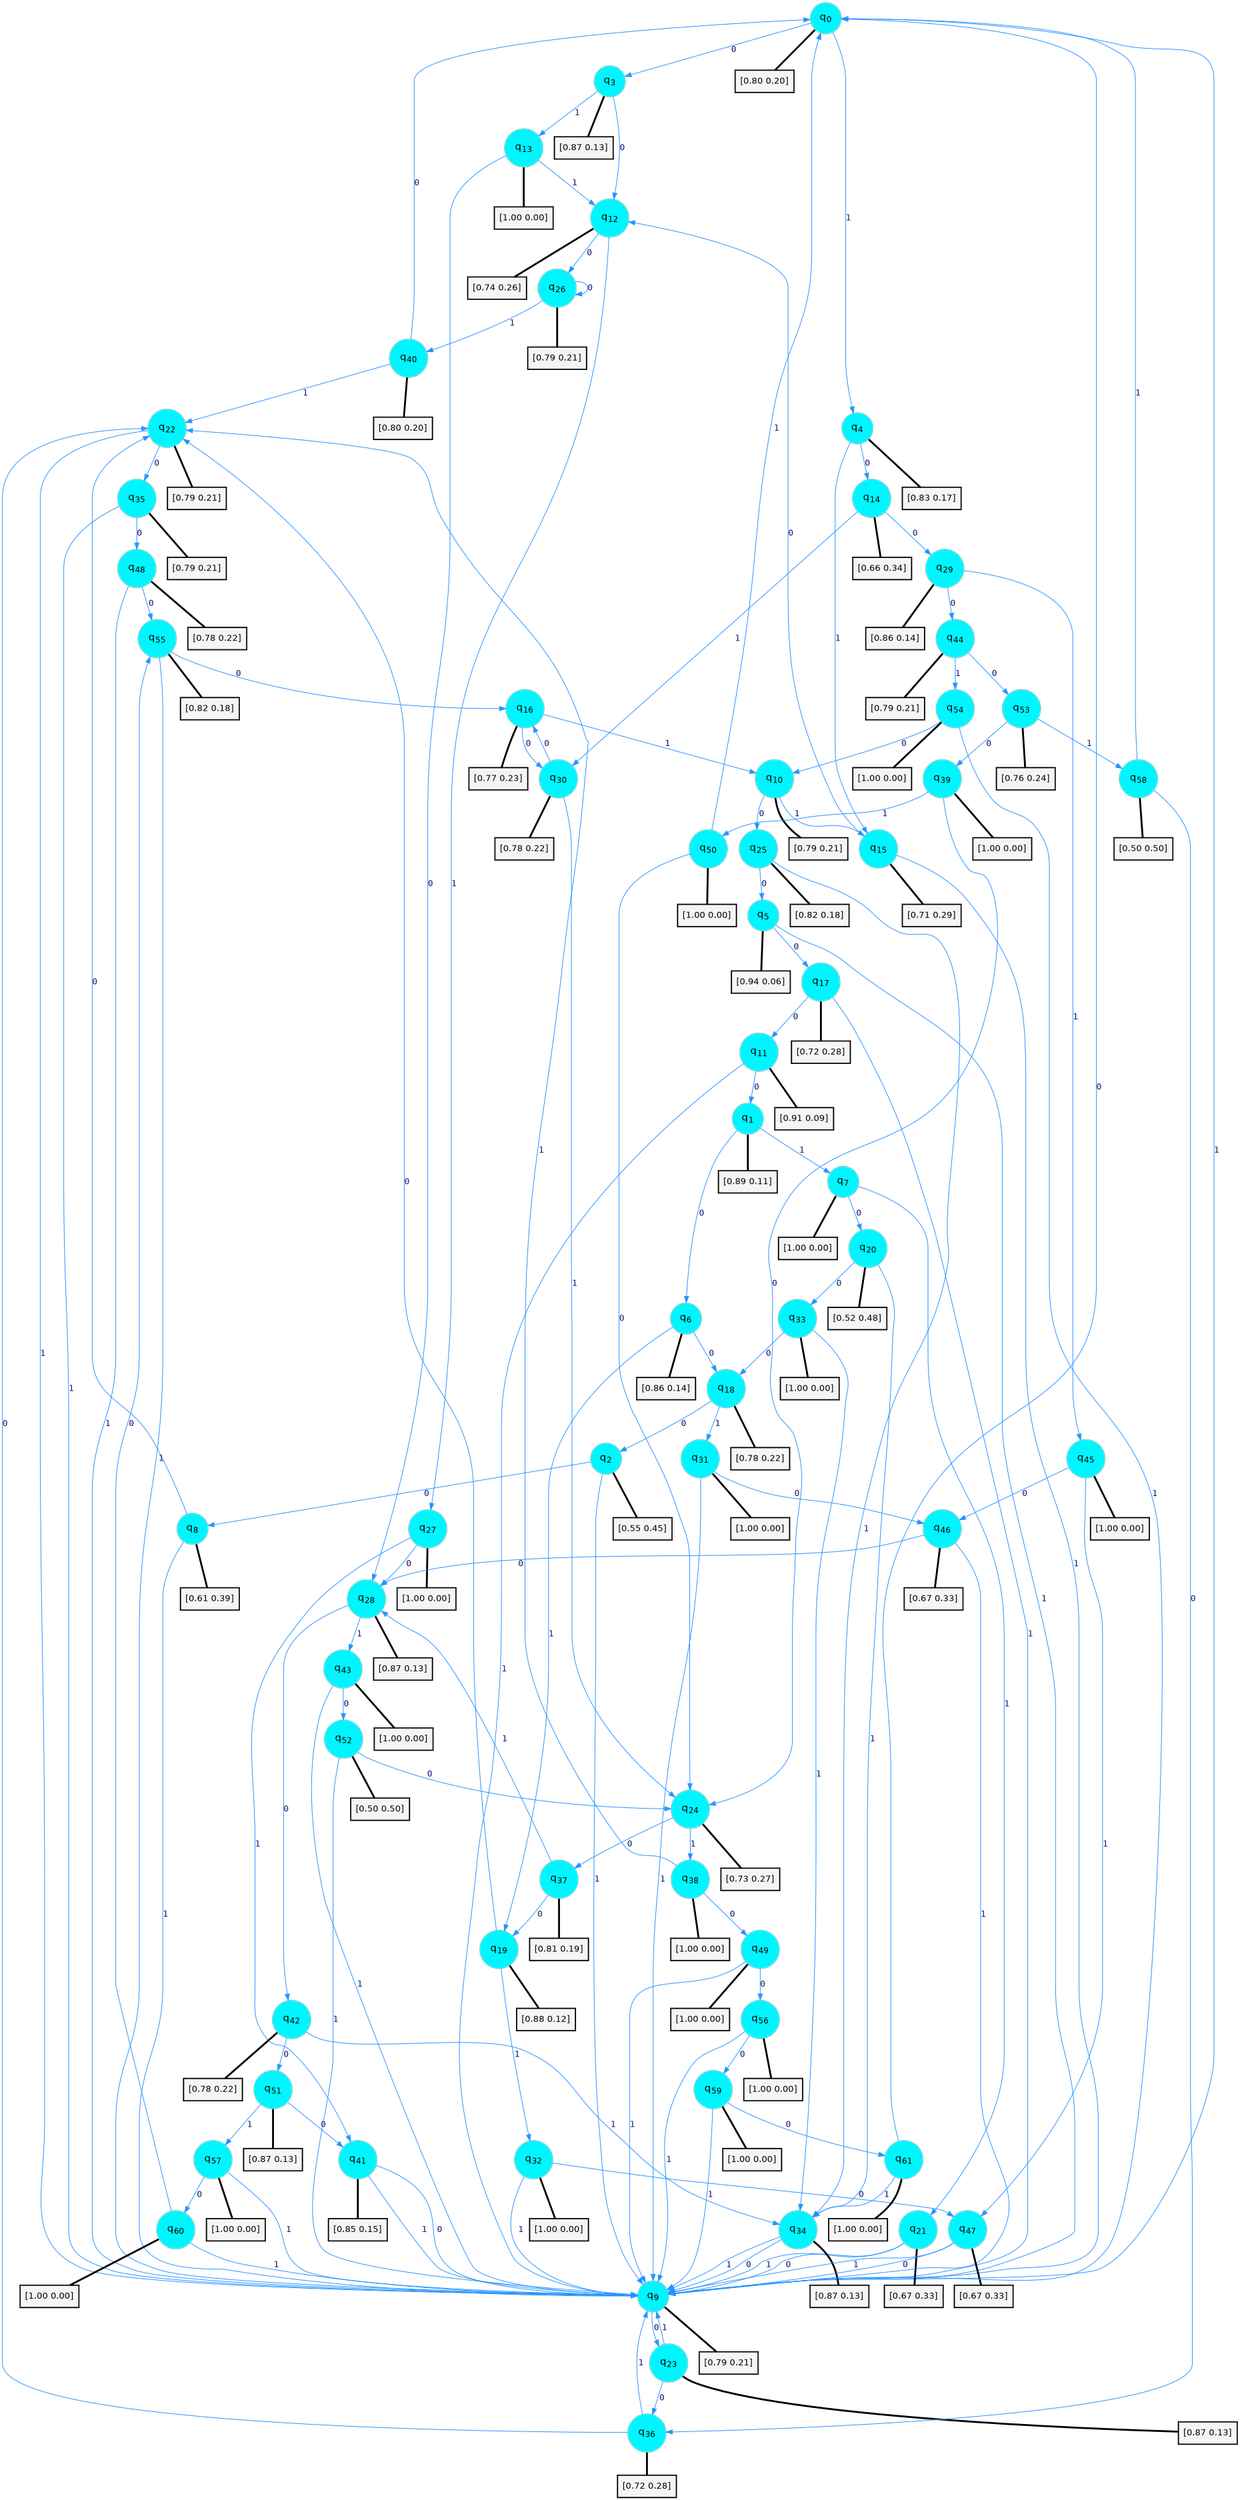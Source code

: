 digraph G {
graph [
bgcolor=transparent, dpi=300, rankdir=TD, size="40,25"];
node [
color=gray, fillcolor=turquoise1, fontcolor=black, fontname=Helvetica, fontsize=16, fontweight=bold, shape=circle, style=filled];
edge [
arrowsize=1, color=dodgerblue1, fontcolor=midnightblue, fontname=courier, fontweight=bold, penwidth=1, style=solid, weight=20];
0[label=<q<SUB>0</SUB>>];
1[label=<q<SUB>1</SUB>>];
2[label=<q<SUB>2</SUB>>];
3[label=<q<SUB>3</SUB>>];
4[label=<q<SUB>4</SUB>>];
5[label=<q<SUB>5</SUB>>];
6[label=<q<SUB>6</SUB>>];
7[label=<q<SUB>7</SUB>>];
8[label=<q<SUB>8</SUB>>];
9[label=<q<SUB>9</SUB>>];
10[label=<q<SUB>10</SUB>>];
11[label=<q<SUB>11</SUB>>];
12[label=<q<SUB>12</SUB>>];
13[label=<q<SUB>13</SUB>>];
14[label=<q<SUB>14</SUB>>];
15[label=<q<SUB>15</SUB>>];
16[label=<q<SUB>16</SUB>>];
17[label=<q<SUB>17</SUB>>];
18[label=<q<SUB>18</SUB>>];
19[label=<q<SUB>19</SUB>>];
20[label=<q<SUB>20</SUB>>];
21[label=<q<SUB>21</SUB>>];
22[label=<q<SUB>22</SUB>>];
23[label=<q<SUB>23</SUB>>];
24[label=<q<SUB>24</SUB>>];
25[label=<q<SUB>25</SUB>>];
26[label=<q<SUB>26</SUB>>];
27[label=<q<SUB>27</SUB>>];
28[label=<q<SUB>28</SUB>>];
29[label=<q<SUB>29</SUB>>];
30[label=<q<SUB>30</SUB>>];
31[label=<q<SUB>31</SUB>>];
32[label=<q<SUB>32</SUB>>];
33[label=<q<SUB>33</SUB>>];
34[label=<q<SUB>34</SUB>>];
35[label=<q<SUB>35</SUB>>];
36[label=<q<SUB>36</SUB>>];
37[label=<q<SUB>37</SUB>>];
38[label=<q<SUB>38</SUB>>];
39[label=<q<SUB>39</SUB>>];
40[label=<q<SUB>40</SUB>>];
41[label=<q<SUB>41</SUB>>];
42[label=<q<SUB>42</SUB>>];
43[label=<q<SUB>43</SUB>>];
44[label=<q<SUB>44</SUB>>];
45[label=<q<SUB>45</SUB>>];
46[label=<q<SUB>46</SUB>>];
47[label=<q<SUB>47</SUB>>];
48[label=<q<SUB>48</SUB>>];
49[label=<q<SUB>49</SUB>>];
50[label=<q<SUB>50</SUB>>];
51[label=<q<SUB>51</SUB>>];
52[label=<q<SUB>52</SUB>>];
53[label=<q<SUB>53</SUB>>];
54[label=<q<SUB>54</SUB>>];
55[label=<q<SUB>55</SUB>>];
56[label=<q<SUB>56</SUB>>];
57[label=<q<SUB>57</SUB>>];
58[label=<q<SUB>58</SUB>>];
59[label=<q<SUB>59</SUB>>];
60[label=<q<SUB>60</SUB>>];
61[label=<q<SUB>61</SUB>>];
62[label="[0.80 0.20]", shape=box,fontcolor=black, fontname=Helvetica, fontsize=14, penwidth=2, fillcolor=whitesmoke,color=black];
63[label="[0.89 0.11]", shape=box,fontcolor=black, fontname=Helvetica, fontsize=14, penwidth=2, fillcolor=whitesmoke,color=black];
64[label="[0.55 0.45]", shape=box,fontcolor=black, fontname=Helvetica, fontsize=14, penwidth=2, fillcolor=whitesmoke,color=black];
65[label="[0.87 0.13]", shape=box,fontcolor=black, fontname=Helvetica, fontsize=14, penwidth=2, fillcolor=whitesmoke,color=black];
66[label="[0.83 0.17]", shape=box,fontcolor=black, fontname=Helvetica, fontsize=14, penwidth=2, fillcolor=whitesmoke,color=black];
67[label="[0.94 0.06]", shape=box,fontcolor=black, fontname=Helvetica, fontsize=14, penwidth=2, fillcolor=whitesmoke,color=black];
68[label="[0.86 0.14]", shape=box,fontcolor=black, fontname=Helvetica, fontsize=14, penwidth=2, fillcolor=whitesmoke,color=black];
69[label="[1.00 0.00]", shape=box,fontcolor=black, fontname=Helvetica, fontsize=14, penwidth=2, fillcolor=whitesmoke,color=black];
70[label="[0.61 0.39]", shape=box,fontcolor=black, fontname=Helvetica, fontsize=14, penwidth=2, fillcolor=whitesmoke,color=black];
71[label="[0.79 0.21]", shape=box,fontcolor=black, fontname=Helvetica, fontsize=14, penwidth=2, fillcolor=whitesmoke,color=black];
72[label="[0.79 0.21]", shape=box,fontcolor=black, fontname=Helvetica, fontsize=14, penwidth=2, fillcolor=whitesmoke,color=black];
73[label="[0.91 0.09]", shape=box,fontcolor=black, fontname=Helvetica, fontsize=14, penwidth=2, fillcolor=whitesmoke,color=black];
74[label="[0.74 0.26]", shape=box,fontcolor=black, fontname=Helvetica, fontsize=14, penwidth=2, fillcolor=whitesmoke,color=black];
75[label="[1.00 0.00]", shape=box,fontcolor=black, fontname=Helvetica, fontsize=14, penwidth=2, fillcolor=whitesmoke,color=black];
76[label="[0.66 0.34]", shape=box,fontcolor=black, fontname=Helvetica, fontsize=14, penwidth=2, fillcolor=whitesmoke,color=black];
77[label="[0.71 0.29]", shape=box,fontcolor=black, fontname=Helvetica, fontsize=14, penwidth=2, fillcolor=whitesmoke,color=black];
78[label="[0.77 0.23]", shape=box,fontcolor=black, fontname=Helvetica, fontsize=14, penwidth=2, fillcolor=whitesmoke,color=black];
79[label="[0.72 0.28]", shape=box,fontcolor=black, fontname=Helvetica, fontsize=14, penwidth=2, fillcolor=whitesmoke,color=black];
80[label="[0.78 0.22]", shape=box,fontcolor=black, fontname=Helvetica, fontsize=14, penwidth=2, fillcolor=whitesmoke,color=black];
81[label="[0.88 0.12]", shape=box,fontcolor=black, fontname=Helvetica, fontsize=14, penwidth=2, fillcolor=whitesmoke,color=black];
82[label="[0.52 0.48]", shape=box,fontcolor=black, fontname=Helvetica, fontsize=14, penwidth=2, fillcolor=whitesmoke,color=black];
83[label="[0.67 0.33]", shape=box,fontcolor=black, fontname=Helvetica, fontsize=14, penwidth=2, fillcolor=whitesmoke,color=black];
84[label="[0.79 0.21]", shape=box,fontcolor=black, fontname=Helvetica, fontsize=14, penwidth=2, fillcolor=whitesmoke,color=black];
85[label="[0.87 0.13]", shape=box,fontcolor=black, fontname=Helvetica, fontsize=14, penwidth=2, fillcolor=whitesmoke,color=black];
86[label="[0.73 0.27]", shape=box,fontcolor=black, fontname=Helvetica, fontsize=14, penwidth=2, fillcolor=whitesmoke,color=black];
87[label="[0.82 0.18]", shape=box,fontcolor=black, fontname=Helvetica, fontsize=14, penwidth=2, fillcolor=whitesmoke,color=black];
88[label="[0.79 0.21]", shape=box,fontcolor=black, fontname=Helvetica, fontsize=14, penwidth=2, fillcolor=whitesmoke,color=black];
89[label="[1.00 0.00]", shape=box,fontcolor=black, fontname=Helvetica, fontsize=14, penwidth=2, fillcolor=whitesmoke,color=black];
90[label="[0.87 0.13]", shape=box,fontcolor=black, fontname=Helvetica, fontsize=14, penwidth=2, fillcolor=whitesmoke,color=black];
91[label="[0.86 0.14]", shape=box,fontcolor=black, fontname=Helvetica, fontsize=14, penwidth=2, fillcolor=whitesmoke,color=black];
92[label="[0.78 0.22]", shape=box,fontcolor=black, fontname=Helvetica, fontsize=14, penwidth=2, fillcolor=whitesmoke,color=black];
93[label="[1.00 0.00]", shape=box,fontcolor=black, fontname=Helvetica, fontsize=14, penwidth=2, fillcolor=whitesmoke,color=black];
94[label="[1.00 0.00]", shape=box,fontcolor=black, fontname=Helvetica, fontsize=14, penwidth=2, fillcolor=whitesmoke,color=black];
95[label="[1.00 0.00]", shape=box,fontcolor=black, fontname=Helvetica, fontsize=14, penwidth=2, fillcolor=whitesmoke,color=black];
96[label="[0.87 0.13]", shape=box,fontcolor=black, fontname=Helvetica, fontsize=14, penwidth=2, fillcolor=whitesmoke,color=black];
97[label="[0.79 0.21]", shape=box,fontcolor=black, fontname=Helvetica, fontsize=14, penwidth=2, fillcolor=whitesmoke,color=black];
98[label="[0.72 0.28]", shape=box,fontcolor=black, fontname=Helvetica, fontsize=14, penwidth=2, fillcolor=whitesmoke,color=black];
99[label="[0.81 0.19]", shape=box,fontcolor=black, fontname=Helvetica, fontsize=14, penwidth=2, fillcolor=whitesmoke,color=black];
100[label="[1.00 0.00]", shape=box,fontcolor=black, fontname=Helvetica, fontsize=14, penwidth=2, fillcolor=whitesmoke,color=black];
101[label="[1.00 0.00]", shape=box,fontcolor=black, fontname=Helvetica, fontsize=14, penwidth=2, fillcolor=whitesmoke,color=black];
102[label="[0.80 0.20]", shape=box,fontcolor=black, fontname=Helvetica, fontsize=14, penwidth=2, fillcolor=whitesmoke,color=black];
103[label="[0.85 0.15]", shape=box,fontcolor=black, fontname=Helvetica, fontsize=14, penwidth=2, fillcolor=whitesmoke,color=black];
104[label="[0.78 0.22]", shape=box,fontcolor=black, fontname=Helvetica, fontsize=14, penwidth=2, fillcolor=whitesmoke,color=black];
105[label="[1.00 0.00]", shape=box,fontcolor=black, fontname=Helvetica, fontsize=14, penwidth=2, fillcolor=whitesmoke,color=black];
106[label="[0.79 0.21]", shape=box,fontcolor=black, fontname=Helvetica, fontsize=14, penwidth=2, fillcolor=whitesmoke,color=black];
107[label="[1.00 0.00]", shape=box,fontcolor=black, fontname=Helvetica, fontsize=14, penwidth=2, fillcolor=whitesmoke,color=black];
108[label="[0.67 0.33]", shape=box,fontcolor=black, fontname=Helvetica, fontsize=14, penwidth=2, fillcolor=whitesmoke,color=black];
109[label="[0.67 0.33]", shape=box,fontcolor=black, fontname=Helvetica, fontsize=14, penwidth=2, fillcolor=whitesmoke,color=black];
110[label="[0.78 0.22]", shape=box,fontcolor=black, fontname=Helvetica, fontsize=14, penwidth=2, fillcolor=whitesmoke,color=black];
111[label="[1.00 0.00]", shape=box,fontcolor=black, fontname=Helvetica, fontsize=14, penwidth=2, fillcolor=whitesmoke,color=black];
112[label="[1.00 0.00]", shape=box,fontcolor=black, fontname=Helvetica, fontsize=14, penwidth=2, fillcolor=whitesmoke,color=black];
113[label="[0.87 0.13]", shape=box,fontcolor=black, fontname=Helvetica, fontsize=14, penwidth=2, fillcolor=whitesmoke,color=black];
114[label="[0.50 0.50]", shape=box,fontcolor=black, fontname=Helvetica, fontsize=14, penwidth=2, fillcolor=whitesmoke,color=black];
115[label="[0.76 0.24]", shape=box,fontcolor=black, fontname=Helvetica, fontsize=14, penwidth=2, fillcolor=whitesmoke,color=black];
116[label="[1.00 0.00]", shape=box,fontcolor=black, fontname=Helvetica, fontsize=14, penwidth=2, fillcolor=whitesmoke,color=black];
117[label="[0.82 0.18]", shape=box,fontcolor=black, fontname=Helvetica, fontsize=14, penwidth=2, fillcolor=whitesmoke,color=black];
118[label="[1.00 0.00]", shape=box,fontcolor=black, fontname=Helvetica, fontsize=14, penwidth=2, fillcolor=whitesmoke,color=black];
119[label="[1.00 0.00]", shape=box,fontcolor=black, fontname=Helvetica, fontsize=14, penwidth=2, fillcolor=whitesmoke,color=black];
120[label="[0.50 0.50]", shape=box,fontcolor=black, fontname=Helvetica, fontsize=14, penwidth=2, fillcolor=whitesmoke,color=black];
121[label="[1.00 0.00]", shape=box,fontcolor=black, fontname=Helvetica, fontsize=14, penwidth=2, fillcolor=whitesmoke,color=black];
122[label="[1.00 0.00]", shape=box,fontcolor=black, fontname=Helvetica, fontsize=14, penwidth=2, fillcolor=whitesmoke,color=black];
123[label="[1.00 0.00]", shape=box,fontcolor=black, fontname=Helvetica, fontsize=14, penwidth=2, fillcolor=whitesmoke,color=black];
0->3 [label=0];
0->4 [label=1];
0->62 [arrowhead=none, penwidth=3,color=black];
1->6 [label=0];
1->7 [label=1];
1->63 [arrowhead=none, penwidth=3,color=black];
2->8 [label=0];
2->9 [label=1];
2->64 [arrowhead=none, penwidth=3,color=black];
3->12 [label=0];
3->13 [label=1];
3->65 [arrowhead=none, penwidth=3,color=black];
4->14 [label=0];
4->15 [label=1];
4->66 [arrowhead=none, penwidth=3,color=black];
5->17 [label=0];
5->9 [label=1];
5->67 [arrowhead=none, penwidth=3,color=black];
6->18 [label=0];
6->19 [label=1];
6->68 [arrowhead=none, penwidth=3,color=black];
7->20 [label=0];
7->21 [label=1];
7->69 [arrowhead=none, penwidth=3,color=black];
8->22 [label=0];
8->9 [label=1];
8->70 [arrowhead=none, penwidth=3,color=black];
9->23 [label=0];
9->0 [label=1];
9->71 [arrowhead=none, penwidth=3,color=black];
10->25 [label=0];
10->15 [label=1];
10->72 [arrowhead=none, penwidth=3,color=black];
11->1 [label=0];
11->9 [label=1];
11->73 [arrowhead=none, penwidth=3,color=black];
12->26 [label=0];
12->27 [label=1];
12->74 [arrowhead=none, penwidth=3,color=black];
13->28 [label=0];
13->12 [label=1];
13->75 [arrowhead=none, penwidth=3,color=black];
14->29 [label=0];
14->30 [label=1];
14->76 [arrowhead=none, penwidth=3,color=black];
15->12 [label=0];
15->9 [label=1];
15->77 [arrowhead=none, penwidth=3,color=black];
16->30 [label=0];
16->10 [label=1];
16->78 [arrowhead=none, penwidth=3,color=black];
17->11 [label=0];
17->9 [label=1];
17->79 [arrowhead=none, penwidth=3,color=black];
18->2 [label=0];
18->31 [label=1];
18->80 [arrowhead=none, penwidth=3,color=black];
19->22 [label=0];
19->32 [label=1];
19->81 [arrowhead=none, penwidth=3,color=black];
20->33 [label=0];
20->34 [label=1];
20->82 [arrowhead=none, penwidth=3,color=black];
21->9 [label=0];
21->9 [label=1];
21->83 [arrowhead=none, penwidth=3,color=black];
22->35 [label=0];
22->9 [label=1];
22->84 [arrowhead=none, penwidth=3,color=black];
23->36 [label=0];
23->9 [label=1];
23->85 [arrowhead=none, penwidth=3,color=black];
24->37 [label=0];
24->38 [label=1];
24->86 [arrowhead=none, penwidth=3,color=black];
25->5 [label=0];
25->34 [label=1];
25->87 [arrowhead=none, penwidth=3,color=black];
26->26 [label=0];
26->40 [label=1];
26->88 [arrowhead=none, penwidth=3,color=black];
27->28 [label=0];
27->41 [label=1];
27->89 [arrowhead=none, penwidth=3,color=black];
28->42 [label=0];
28->43 [label=1];
28->90 [arrowhead=none, penwidth=3,color=black];
29->44 [label=0];
29->45 [label=1];
29->91 [arrowhead=none, penwidth=3,color=black];
30->16 [label=0];
30->24 [label=1];
30->92 [arrowhead=none, penwidth=3,color=black];
31->46 [label=0];
31->9 [label=1];
31->93 [arrowhead=none, penwidth=3,color=black];
32->47 [label=0];
32->9 [label=1];
32->94 [arrowhead=none, penwidth=3,color=black];
33->18 [label=0];
33->34 [label=1];
33->95 [arrowhead=none, penwidth=3,color=black];
34->9 [label=0];
34->9 [label=1];
34->96 [arrowhead=none, penwidth=3,color=black];
35->48 [label=0];
35->9 [label=1];
35->97 [arrowhead=none, penwidth=3,color=black];
36->22 [label=0];
36->9 [label=1];
36->98 [arrowhead=none, penwidth=3,color=black];
37->19 [label=0];
37->28 [label=1];
37->99 [arrowhead=none, penwidth=3,color=black];
38->49 [label=0];
38->22 [label=1];
38->100 [arrowhead=none, penwidth=3,color=black];
39->24 [label=0];
39->50 [label=1];
39->101 [arrowhead=none, penwidth=3,color=black];
40->0 [label=0];
40->22 [label=1];
40->102 [arrowhead=none, penwidth=3,color=black];
41->9 [label=0];
41->9 [label=1];
41->103 [arrowhead=none, penwidth=3,color=black];
42->51 [label=0];
42->34 [label=1];
42->104 [arrowhead=none, penwidth=3,color=black];
43->52 [label=0];
43->9 [label=1];
43->105 [arrowhead=none, penwidth=3,color=black];
44->53 [label=0];
44->54 [label=1];
44->106 [arrowhead=none, penwidth=3,color=black];
45->46 [label=0];
45->47 [label=1];
45->107 [arrowhead=none, penwidth=3,color=black];
46->28 [label=0];
46->9 [label=1];
46->108 [arrowhead=none, penwidth=3,color=black];
47->9 [label=0];
47->9 [label=1];
47->109 [arrowhead=none, penwidth=3,color=black];
48->55 [label=0];
48->9 [label=1];
48->110 [arrowhead=none, penwidth=3,color=black];
49->56 [label=0];
49->9 [label=1];
49->111 [arrowhead=none, penwidth=3,color=black];
50->24 [label=0];
50->0 [label=1];
50->112 [arrowhead=none, penwidth=3,color=black];
51->41 [label=0];
51->57 [label=1];
51->113 [arrowhead=none, penwidth=3,color=black];
52->24 [label=0];
52->9 [label=1];
52->114 [arrowhead=none, penwidth=3,color=black];
53->39 [label=0];
53->58 [label=1];
53->115 [arrowhead=none, penwidth=3,color=black];
54->10 [label=0];
54->9 [label=1];
54->116 [arrowhead=none, penwidth=3,color=black];
55->16 [label=0];
55->9 [label=1];
55->117 [arrowhead=none, penwidth=3,color=black];
56->59 [label=0];
56->9 [label=1];
56->118 [arrowhead=none, penwidth=3,color=black];
57->60 [label=0];
57->9 [label=1];
57->119 [arrowhead=none, penwidth=3,color=black];
58->36 [label=0];
58->0 [label=1];
58->120 [arrowhead=none, penwidth=3,color=black];
59->61 [label=0];
59->9 [label=1];
59->121 [arrowhead=none, penwidth=3,color=black];
60->55 [label=0];
60->9 [label=1];
60->122 [arrowhead=none, penwidth=3,color=black];
61->0 [label=0];
61->34 [label=1];
61->123 [arrowhead=none, penwidth=3,color=black];
}
